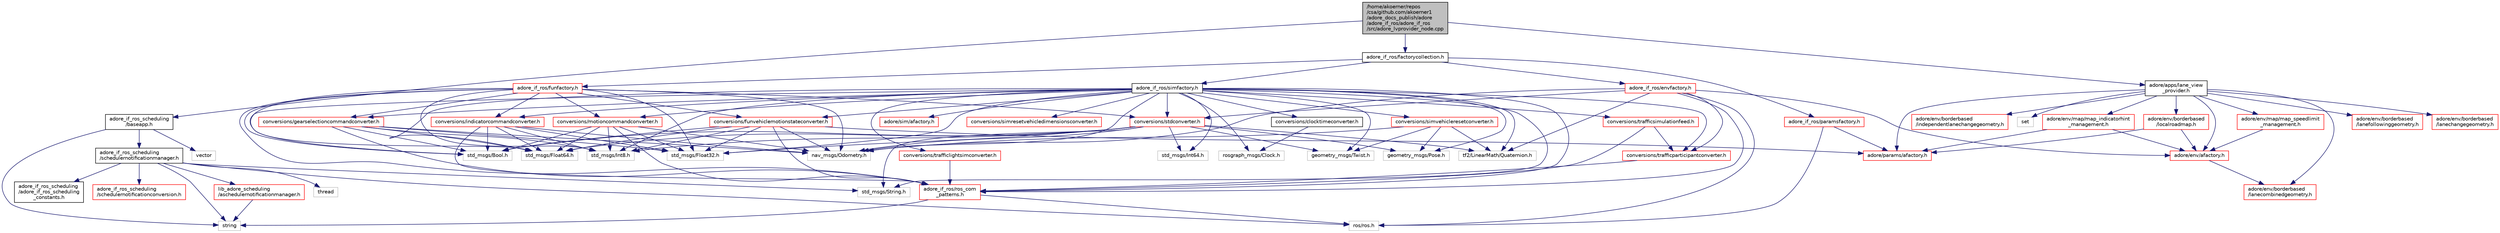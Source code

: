 digraph "/home/akoerner/repos/csa/github.com/akoerner1/adore_docs_publish/adore/adore_if_ros/adore_if_ros/src/adore_lvprovider_node.cpp"
{
 // LATEX_PDF_SIZE
  edge [fontname="Helvetica",fontsize="10",labelfontname="Helvetica",labelfontsize="10"];
  node [fontname="Helvetica",fontsize="10",shape=record];
  Node1 [label="/home/akoerner/repos\l/csa/github.com/akoerner1\l/adore_docs_publish/adore\l/adore_if_ros/adore_if_ros\l/src/adore_lvprovider_node.cpp",height=0.2,width=0.4,color="black", fillcolor="grey75", style="filled", fontcolor="black",tooltip=" "];
  Node1 -> Node2 [color="midnightblue",fontsize="10",style="solid",fontname="Helvetica"];
  Node2 [label="adore_if_ros_scheduling\l/baseapp.h",height=0.2,width=0.4,color="black", fillcolor="white", style="filled",URL="$baseapp_8h.html",tooltip=" "];
  Node2 -> Node3 [color="midnightblue",fontsize="10",style="solid",fontname="Helvetica"];
  Node3 [label="adore_if_ros_scheduling\l/schedulernotificationmanager.h",height=0.2,width=0.4,color="black", fillcolor="white", style="filled",URL="$schedulernotificationmanager_8h.html",tooltip=" "];
  Node3 -> Node4 [color="midnightblue",fontsize="10",style="solid",fontname="Helvetica"];
  Node4 [label="adore_if_ros_scheduling\l/adore_if_ros_scheduling\l_constants.h",height=0.2,width=0.4,color="black", fillcolor="white", style="filled",URL="$adore__if__ros__scheduling__constants_8h.html",tooltip=" "];
  Node3 -> Node5 [color="midnightblue",fontsize="10",style="solid",fontname="Helvetica"];
  Node5 [label="adore_if_ros_scheduling\l/schedulernotificationconversion.h",height=0.2,width=0.4,color="red", fillcolor="white", style="filled",URL="$schedulernotificationconversion_8h.html",tooltip=" "];
  Node3 -> Node10 [color="midnightblue",fontsize="10",style="solid",fontname="Helvetica"];
  Node10 [label="lib_adore_scheduling\l/aschedulernotificationmanager.h",height=0.2,width=0.4,color="red", fillcolor="white", style="filled",URL="$aschedulernotificationmanager_8h.html",tooltip=" "];
  Node10 -> Node11 [color="midnightblue",fontsize="10",style="solid",fontname="Helvetica"];
  Node11 [label="string",height=0.2,width=0.4,color="grey75", fillcolor="white", style="filled",tooltip=" "];
  Node3 -> Node12 [color="midnightblue",fontsize="10",style="solid",fontname="Helvetica"];
  Node12 [label="ros/ros.h",height=0.2,width=0.4,color="grey75", fillcolor="white", style="filled",tooltip=" "];
  Node3 -> Node13 [color="midnightblue",fontsize="10",style="solid",fontname="Helvetica"];
  Node13 [label="std_msgs/String.h",height=0.2,width=0.4,color="grey75", fillcolor="white", style="filled",tooltip=" "];
  Node3 -> Node11 [color="midnightblue",fontsize="10",style="solid",fontname="Helvetica"];
  Node3 -> Node14 [color="midnightblue",fontsize="10",style="solid",fontname="Helvetica"];
  Node14 [label="thread",height=0.2,width=0.4,color="grey75", fillcolor="white", style="filled",tooltip=" "];
  Node2 -> Node11 [color="midnightblue",fontsize="10",style="solid",fontname="Helvetica"];
  Node2 -> Node15 [color="midnightblue",fontsize="10",style="solid",fontname="Helvetica"];
  Node15 [label="vector",height=0.2,width=0.4,color="grey75", fillcolor="white", style="filled",tooltip=" "];
  Node1 -> Node16 [color="midnightblue",fontsize="10",style="solid",fontname="Helvetica"];
  Node16 [label="adore_if_ros/factorycollection.h",height=0.2,width=0.4,color="black", fillcolor="white", style="filled",URL="$factorycollection_8h.html",tooltip=" "];
  Node16 -> Node17 [color="midnightblue",fontsize="10",style="solid",fontname="Helvetica"];
  Node17 [label="adore_if_ros/simfactory.h",height=0.2,width=0.4,color="black", fillcolor="white", style="filled",URL="$simfactory_8h.html",tooltip=" "];
  Node17 -> Node18 [color="midnightblue",fontsize="10",style="solid",fontname="Helvetica"];
  Node18 [label="adore/sim/afactory.h",height=0.2,width=0.4,color="red", fillcolor="white", style="filled",URL="$sim_2include_2adore_2sim_2afactory_8h.html",tooltip=" "];
  Node17 -> Node74 [color="midnightblue",fontsize="10",style="solid",fontname="Helvetica"];
  Node74 [label="adore_if_ros/ros_com\l_patterns.h",height=0.2,width=0.4,color="red", fillcolor="white", style="filled",URL="$ros__com__patterns_8h.html",tooltip=" "];
  Node74 -> Node12 [color="midnightblue",fontsize="10",style="solid",fontname="Helvetica"];
  Node74 -> Node11 [color="midnightblue",fontsize="10",style="solid",fontname="Helvetica"];
  Node17 -> Node75 [color="midnightblue",fontsize="10",style="solid",fontname="Helvetica"];
  Node75 [label="std_msgs/Float32.h",height=0.2,width=0.4,color="grey75", fillcolor="white", style="filled",tooltip=" "];
  Node17 -> Node76 [color="midnightblue",fontsize="10",style="solid",fontname="Helvetica"];
  Node76 [label="std_msgs/Float64.h",height=0.2,width=0.4,color="grey75", fillcolor="white", style="filled",tooltip=" "];
  Node17 -> Node13 [color="midnightblue",fontsize="10",style="solid",fontname="Helvetica"];
  Node17 -> Node77 [color="midnightblue",fontsize="10",style="solid",fontname="Helvetica"];
  Node77 [label="std_msgs/Int8.h",height=0.2,width=0.4,color="grey75", fillcolor="white", style="filled",tooltip=" "];
  Node17 -> Node78 [color="midnightblue",fontsize="10",style="solid",fontname="Helvetica"];
  Node78 [label="std_msgs/Int64.h",height=0.2,width=0.4,color="grey75", fillcolor="white", style="filled",tooltip=" "];
  Node17 -> Node79 [color="midnightblue",fontsize="10",style="solid",fontname="Helvetica"];
  Node79 [label="std_msgs/Bool.h",height=0.2,width=0.4,color="grey75", fillcolor="white", style="filled",tooltip=" "];
  Node17 -> Node80 [color="midnightblue",fontsize="10",style="solid",fontname="Helvetica"];
  Node80 [label="rosgraph_msgs/Clock.h",height=0.2,width=0.4,color="grey75", fillcolor="white", style="filled",tooltip=" "];
  Node17 -> Node81 [color="midnightblue",fontsize="10",style="solid",fontname="Helvetica"];
  Node81 [label="nav_msgs/Odometry.h",height=0.2,width=0.4,color="grey75", fillcolor="white", style="filled",tooltip=" "];
  Node17 -> Node82 [color="midnightblue",fontsize="10",style="solid",fontname="Helvetica"];
  Node82 [label="tf2/LinearMath/Quaternion.h",height=0.2,width=0.4,color="grey75", fillcolor="white", style="filled",tooltip=" "];
  Node17 -> Node83 [color="midnightblue",fontsize="10",style="solid",fontname="Helvetica"];
  Node83 [label="geometry_msgs/Pose.h",height=0.2,width=0.4,color="grey75", fillcolor="white", style="filled",tooltip=" "];
  Node17 -> Node84 [color="midnightblue",fontsize="10",style="solid",fontname="Helvetica"];
  Node84 [label="geometry_msgs/Twist.h",height=0.2,width=0.4,color="grey75", fillcolor="white", style="filled",tooltip=" "];
  Node17 -> Node85 [color="midnightblue",fontsize="10",style="solid",fontname="Helvetica"];
  Node85 [label="conversions/gearselectioncommandconverter.h",height=0.2,width=0.4,color="red", fillcolor="white", style="filled",URL="$gearselectioncommandconverter_8h.html",tooltip=" "];
  Node85 -> Node74 [color="midnightblue",fontsize="10",style="solid",fontname="Helvetica"];
  Node85 -> Node76 [color="midnightblue",fontsize="10",style="solid",fontname="Helvetica"];
  Node85 -> Node75 [color="midnightblue",fontsize="10",style="solid",fontname="Helvetica"];
  Node85 -> Node77 [color="midnightblue",fontsize="10",style="solid",fontname="Helvetica"];
  Node85 -> Node79 [color="midnightblue",fontsize="10",style="solid",fontname="Helvetica"];
  Node85 -> Node81 [color="midnightblue",fontsize="10",style="solid",fontname="Helvetica"];
  Node17 -> Node103 [color="midnightblue",fontsize="10",style="solid",fontname="Helvetica"];
  Node103 [label="conversions/indicatorcommandconverter.h",height=0.2,width=0.4,color="red", fillcolor="white", style="filled",URL="$indicatorcommandconverter_8h.html",tooltip=" "];
  Node103 -> Node74 [color="midnightblue",fontsize="10",style="solid",fontname="Helvetica"];
  Node103 -> Node76 [color="midnightblue",fontsize="10",style="solid",fontname="Helvetica"];
  Node103 -> Node75 [color="midnightblue",fontsize="10",style="solid",fontname="Helvetica"];
  Node103 -> Node77 [color="midnightblue",fontsize="10",style="solid",fontname="Helvetica"];
  Node103 -> Node79 [color="midnightblue",fontsize="10",style="solid",fontname="Helvetica"];
  Node103 -> Node81 [color="midnightblue",fontsize="10",style="solid",fontname="Helvetica"];
  Node17 -> Node104 [color="midnightblue",fontsize="10",style="solid",fontname="Helvetica"];
  Node104 [label="conversions/motioncommandconverter.h",height=0.2,width=0.4,color="red", fillcolor="white", style="filled",URL="$motioncommandconverter_8h.html",tooltip=" "];
  Node104 -> Node74 [color="midnightblue",fontsize="10",style="solid",fontname="Helvetica"];
  Node104 -> Node76 [color="midnightblue",fontsize="10",style="solid",fontname="Helvetica"];
  Node104 -> Node75 [color="midnightblue",fontsize="10",style="solid",fontname="Helvetica"];
  Node104 -> Node77 [color="midnightblue",fontsize="10",style="solid",fontname="Helvetica"];
  Node104 -> Node79 [color="midnightblue",fontsize="10",style="solid",fontname="Helvetica"];
  Node104 -> Node81 [color="midnightblue",fontsize="10",style="solid",fontname="Helvetica"];
  Node17 -> Node105 [color="midnightblue",fontsize="10",style="solid",fontname="Helvetica"];
  Node105 [label="conversions/funvehiclemotionstateconverter.h",height=0.2,width=0.4,color="red", fillcolor="white", style="filled",URL="$funvehiclemotionstateconverter_8h.html",tooltip=" "];
  Node105 -> Node74 [color="midnightblue",fontsize="10",style="solid",fontname="Helvetica"];
  Node105 -> Node76 [color="midnightblue",fontsize="10",style="solid",fontname="Helvetica"];
  Node105 -> Node75 [color="midnightblue",fontsize="10",style="solid",fontname="Helvetica"];
  Node105 -> Node77 [color="midnightblue",fontsize="10",style="solid",fontname="Helvetica"];
  Node105 -> Node79 [color="midnightblue",fontsize="10",style="solid",fontname="Helvetica"];
  Node105 -> Node81 [color="midnightblue",fontsize="10",style="solid",fontname="Helvetica"];
  Node105 -> Node110 [color="midnightblue",fontsize="10",style="solid",fontname="Helvetica"];
  Node110 [label="adore/params/afactory.h",height=0.2,width=0.4,color="red", fillcolor="white", style="filled",URL="$params_2include_2adore_2params_2afactory_8h.html",tooltip=" "];
  Node17 -> Node131 [color="midnightblue",fontsize="10",style="solid",fontname="Helvetica"];
  Node131 [label="conversions/simvehicleresetconverter.h",height=0.2,width=0.4,color="red", fillcolor="white", style="filled",URL="$simvehicleresetconverter_8h.html",tooltip=" "];
  Node131 -> Node81 [color="midnightblue",fontsize="10",style="solid",fontname="Helvetica"];
  Node131 -> Node82 [color="midnightblue",fontsize="10",style="solid",fontname="Helvetica"];
  Node131 -> Node83 [color="midnightblue",fontsize="10",style="solid",fontname="Helvetica"];
  Node131 -> Node84 [color="midnightblue",fontsize="10",style="solid",fontname="Helvetica"];
  Node17 -> Node133 [color="midnightblue",fontsize="10",style="solid",fontname="Helvetica"];
  Node133 [label="conversions/simresetvehicledimensionsconverter.h",height=0.2,width=0.4,color="red", fillcolor="white", style="filled",URL="$simresetvehicledimensionsconverter_8h.html",tooltip=" "];
  Node17 -> Node135 [color="midnightblue",fontsize="10",style="solid",fontname="Helvetica"];
  Node135 [label="conversions/stdconverter.h",height=0.2,width=0.4,color="red", fillcolor="white", style="filled",URL="$stdconverter_8h.html",tooltip=" "];
  Node135 -> Node75 [color="midnightblue",fontsize="10",style="solid",fontname="Helvetica"];
  Node135 -> Node76 [color="midnightblue",fontsize="10",style="solid",fontname="Helvetica"];
  Node135 -> Node13 [color="midnightblue",fontsize="10",style="solid",fontname="Helvetica"];
  Node135 -> Node77 [color="midnightblue",fontsize="10",style="solid",fontname="Helvetica"];
  Node135 -> Node78 [color="midnightblue",fontsize="10",style="solid",fontname="Helvetica"];
  Node135 -> Node79 [color="midnightblue",fontsize="10",style="solid",fontname="Helvetica"];
  Node135 -> Node81 [color="midnightblue",fontsize="10",style="solid",fontname="Helvetica"];
  Node135 -> Node82 [color="midnightblue",fontsize="10",style="solid",fontname="Helvetica"];
  Node135 -> Node83 [color="midnightblue",fontsize="10",style="solid",fontname="Helvetica"];
  Node135 -> Node84 [color="midnightblue",fontsize="10",style="solid",fontname="Helvetica"];
  Node17 -> Node136 [color="midnightblue",fontsize="10",style="solid",fontname="Helvetica"];
  Node136 [label="conversions/trafficparticipantconverter.h",height=0.2,width=0.4,color="red", fillcolor="white", style="filled",URL="$trafficparticipantconverter_8h.html",tooltip=" "];
  Node136 -> Node74 [color="midnightblue",fontsize="10",style="solid",fontname="Helvetica"];
  Node17 -> Node139 [color="midnightblue",fontsize="10",style="solid",fontname="Helvetica"];
  Node139 [label="conversions/trafficsimulationfeed.h",height=0.2,width=0.4,color="red", fillcolor="white", style="filled",URL="$trafficsimulationfeed_8h.html",tooltip=" "];
  Node139 -> Node136 [color="midnightblue",fontsize="10",style="solid",fontname="Helvetica"];
  Node139 -> Node74 [color="midnightblue",fontsize="10",style="solid",fontname="Helvetica"];
  Node17 -> Node141 [color="midnightblue",fontsize="10",style="solid",fontname="Helvetica"];
  Node141 [label="conversions/clocktimeconverter.h",height=0.2,width=0.4,color="black", fillcolor="white", style="filled",URL="$clocktimeconverter_8h.html",tooltip=" "];
  Node141 -> Node80 [color="midnightblue",fontsize="10",style="solid",fontname="Helvetica"];
  Node17 -> Node142 [color="midnightblue",fontsize="10",style="solid",fontname="Helvetica"];
  Node142 [label="conversions/trafficlightsimconverter.h",height=0.2,width=0.4,color="red", fillcolor="white", style="filled",URL="$trafficlightsimconverter_8h.html",tooltip=" "];
  Node142 -> Node74 [color="midnightblue",fontsize="10",style="solid",fontname="Helvetica"];
  Node16 -> Node144 [color="midnightblue",fontsize="10",style="solid",fontname="Helvetica"];
  Node144 [label="adore_if_ros/envfactory.h",height=0.2,width=0.4,color="red", fillcolor="white", style="filled",URL="$envfactory_8h.html",tooltip=" "];
  Node144 -> Node12 [color="midnightblue",fontsize="10",style="solid",fontname="Helvetica"];
  Node144 -> Node145 [color="midnightblue",fontsize="10",style="solid",fontname="Helvetica"];
  Node145 [label="adore/env/afactory.h",height=0.2,width=0.4,color="red", fillcolor="white", style="filled",URL="$env_2include_2adore_2env_2afactory_8h.html",tooltip=" "];
  Node145 -> Node169 [color="midnightblue",fontsize="10",style="solid",fontname="Helvetica"];
  Node169 [label="adore/env/borderbased\l/lanecombinedgeometry.h",height=0.2,width=0.4,color="red", fillcolor="white", style="filled",URL="$lanecombinedgeometry_8h.html",tooltip=" "];
  Node144 -> Node74 [color="midnightblue",fontsize="10",style="solid",fontname="Helvetica"];
  Node144 -> Node81 [color="midnightblue",fontsize="10",style="solid",fontname="Helvetica"];
  Node144 -> Node82 [color="midnightblue",fontsize="10",style="solid",fontname="Helvetica"];
  Node144 -> Node136 [color="midnightblue",fontsize="10",style="solid",fontname="Helvetica"];
  Node144 -> Node135 [color="midnightblue",fontsize="10",style="solid",fontname="Helvetica"];
  Node16 -> Node220 [color="midnightblue",fontsize="10",style="solid",fontname="Helvetica"];
  Node220 [label="adore_if_ros/paramsfactory.h",height=0.2,width=0.4,color="red", fillcolor="white", style="filled",URL="$paramsfactory_8h.html",tooltip=" "];
  Node220 -> Node12 [color="midnightblue",fontsize="10",style="solid",fontname="Helvetica"];
  Node220 -> Node110 [color="midnightblue",fontsize="10",style="solid",fontname="Helvetica"];
  Node16 -> Node242 [color="midnightblue",fontsize="10",style="solid",fontname="Helvetica"];
  Node242 [label="adore_if_ros/funfactory.h",height=0.2,width=0.4,color="red", fillcolor="white", style="filled",URL="$funfactory_8h.html",tooltip=" "];
  Node242 -> Node74 [color="midnightblue",fontsize="10",style="solid",fontname="Helvetica"];
  Node242 -> Node76 [color="midnightblue",fontsize="10",style="solid",fontname="Helvetica"];
  Node242 -> Node75 [color="midnightblue",fontsize="10",style="solid",fontname="Helvetica"];
  Node242 -> Node77 [color="midnightblue",fontsize="10",style="solid",fontname="Helvetica"];
  Node242 -> Node79 [color="midnightblue",fontsize="10",style="solid",fontname="Helvetica"];
  Node242 -> Node81 [color="midnightblue",fontsize="10",style="solid",fontname="Helvetica"];
  Node242 -> Node85 [color="midnightblue",fontsize="10",style="solid",fontname="Helvetica"];
  Node242 -> Node104 [color="midnightblue",fontsize="10",style="solid",fontname="Helvetica"];
  Node242 -> Node105 [color="midnightblue",fontsize="10",style="solid",fontname="Helvetica"];
  Node242 -> Node103 [color="midnightblue",fontsize="10",style="solid",fontname="Helvetica"];
  Node242 -> Node135 [color="midnightblue",fontsize="10",style="solid",fontname="Helvetica"];
  Node1 -> Node255 [color="midnightblue",fontsize="10",style="solid",fontname="Helvetica"];
  Node255 [label="adore/apps/lane_view\l_provider.h",height=0.2,width=0.4,color="black", fillcolor="white", style="filled",URL="$lane__view__provider_8h.html",tooltip=" "];
  Node255 -> Node145 [color="midnightblue",fontsize="10",style="solid",fontname="Helvetica"];
  Node255 -> Node110 [color="midnightblue",fontsize="10",style="solid",fontname="Helvetica"];
  Node255 -> Node199 [color="midnightblue",fontsize="10",style="solid",fontname="Helvetica"];
  Node199 [label="adore/env/borderbased\l/lanefollowinggeometry.h",height=0.2,width=0.4,color="red", fillcolor="white", style="filled",URL="$lanefollowinggeometry_8h.html",tooltip=" "];
  Node255 -> Node256 [color="midnightblue",fontsize="10",style="solid",fontname="Helvetica"];
  Node256 [label="adore/env/borderbased\l/lanechangegeometry.h",height=0.2,width=0.4,color="red", fillcolor="white", style="filled",URL="$lanechangegeometry_8h.html",tooltip=" "];
  Node255 -> Node258 [color="midnightblue",fontsize="10",style="solid",fontname="Helvetica"];
  Node258 [label="adore/env/borderbased\l/localroadmap.h",height=0.2,width=0.4,color="red", fillcolor="white", style="filled",URL="$localroadmap_8h.html",tooltip=" "];
  Node258 -> Node145 [color="midnightblue",fontsize="10",style="solid",fontname="Helvetica"];
  Node258 -> Node110 [color="midnightblue",fontsize="10",style="solid",fontname="Helvetica"];
  Node255 -> Node169 [color="midnightblue",fontsize="10",style="solid",fontname="Helvetica"];
  Node255 -> Node260 [color="midnightblue",fontsize="10",style="solid",fontname="Helvetica"];
  Node260 [label="adore/env/borderbased\l/independentlanechangegeometry.h",height=0.2,width=0.4,color="red", fillcolor="white", style="filled",URL="$independentlanechangegeometry_8h.html",tooltip=" "];
  Node255 -> Node264 [color="midnightblue",fontsize="10",style="solid",fontname="Helvetica"];
  Node264 [label="adore/env/map/map_speedlimit\l_management.h",height=0.2,width=0.4,color="red", fillcolor="white", style="filled",URL="$map__speedlimit__management_8h.html",tooltip=" "];
  Node264 -> Node145 [color="midnightblue",fontsize="10",style="solid",fontname="Helvetica"];
  Node255 -> Node266 [color="midnightblue",fontsize="10",style="solid",fontname="Helvetica"];
  Node266 [label="adore/env/map/map_indicatorhint\l_management.h",height=0.2,width=0.4,color="red", fillcolor="white", style="filled",URL="$map__indicatorhint__management_8h.html",tooltip=" "];
  Node266 -> Node145 [color="midnightblue",fontsize="10",style="solid",fontname="Helvetica"];
  Node266 -> Node110 [color="midnightblue",fontsize="10",style="solid",fontname="Helvetica"];
  Node255 -> Node204 [color="midnightblue",fontsize="10",style="solid",fontname="Helvetica"];
  Node204 [label="set",height=0.2,width=0.4,color="grey75", fillcolor="white", style="filled",tooltip=" "];
}
